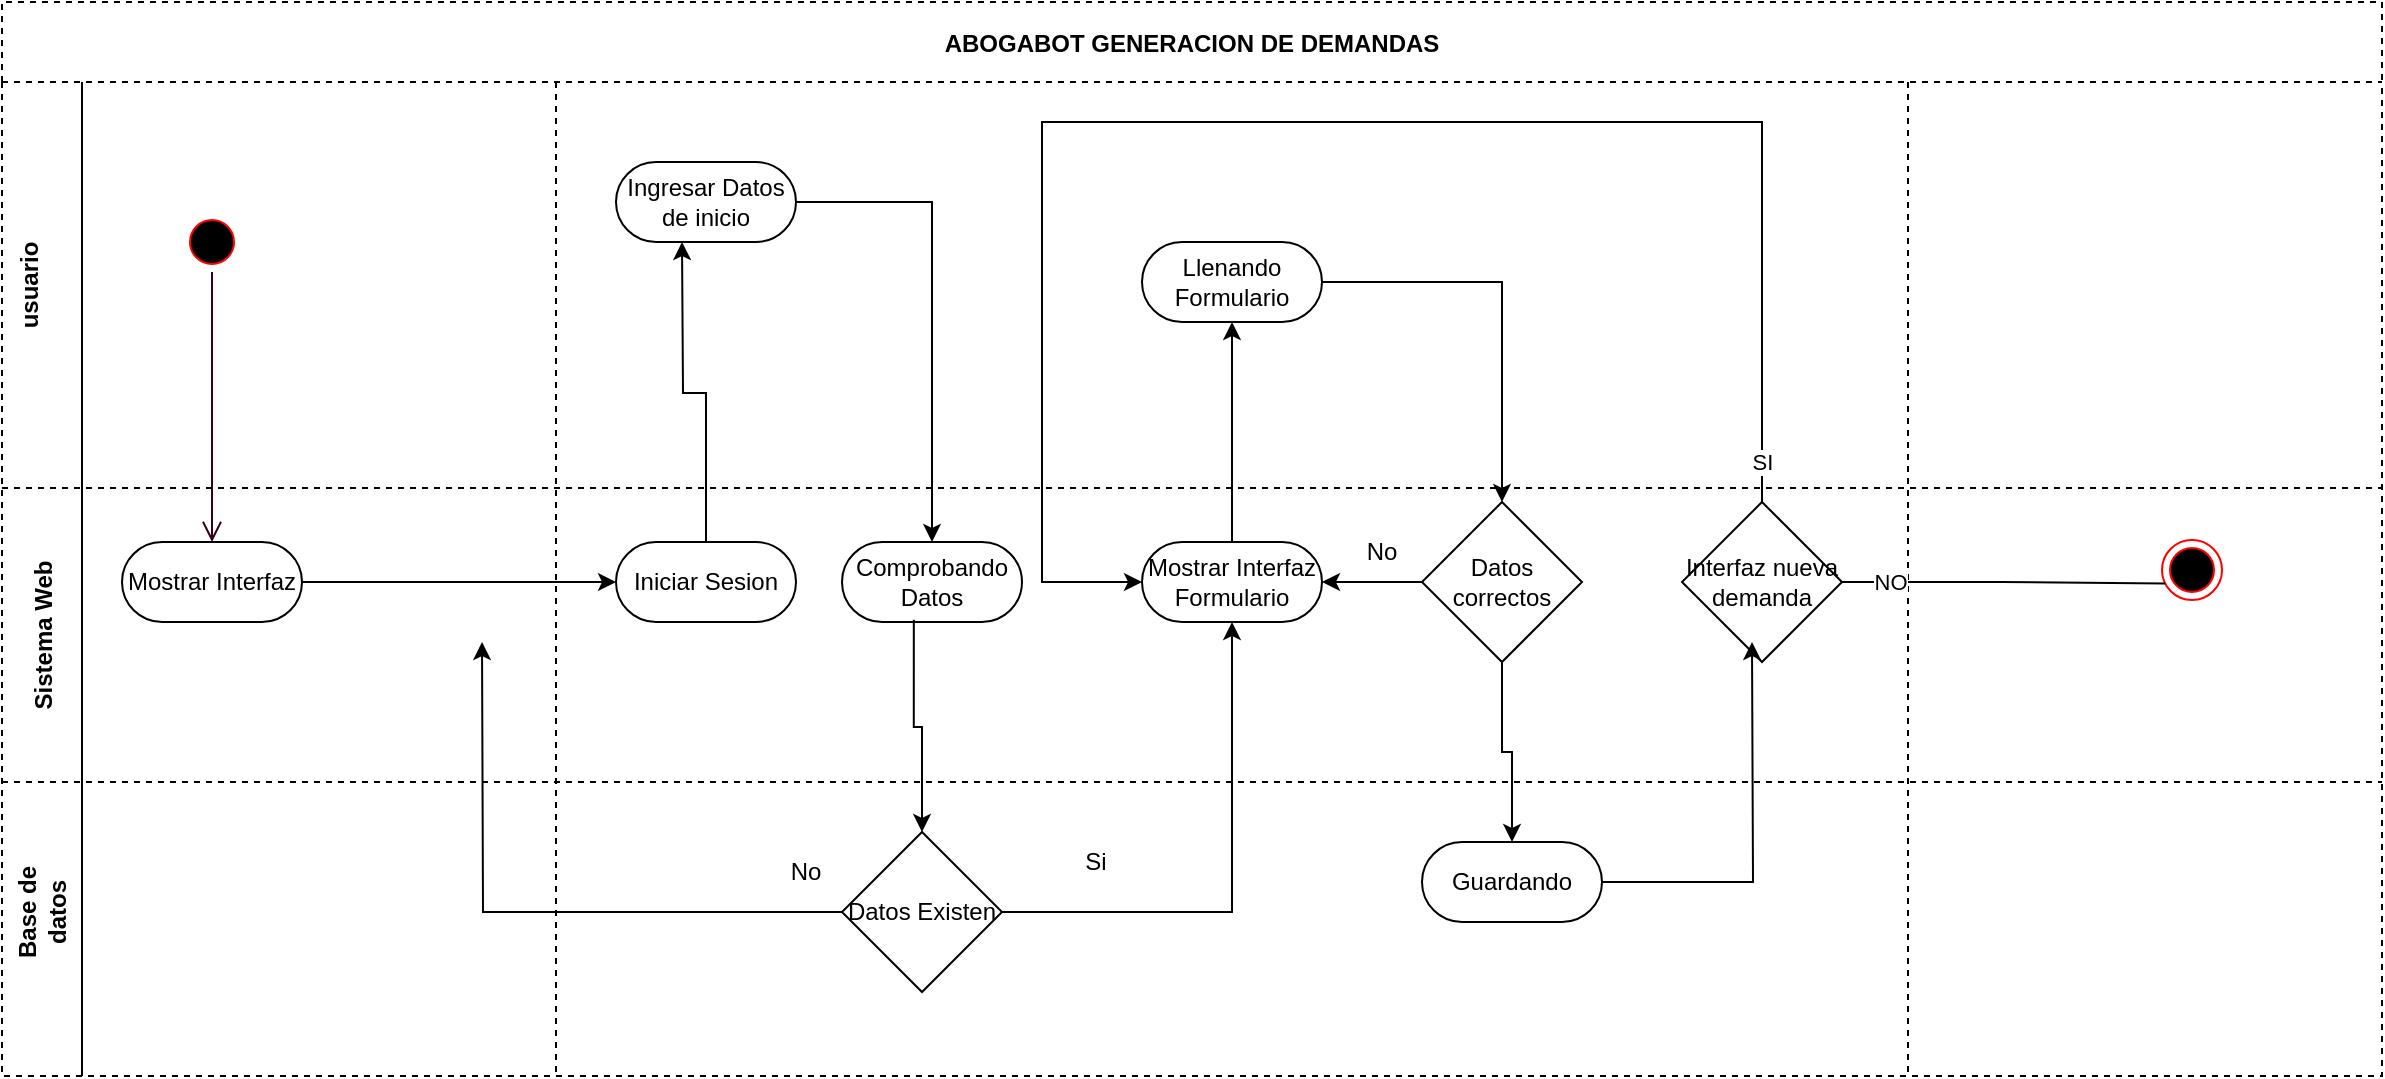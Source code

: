 <mxfile version="16.5.1" type="device"><diagram id="kgpKYQtTHZ0yAKxKKP6v" name="Page-1"><mxGraphModel dx="1483" dy="960" grid="0" gridSize="10" guides="0" tooltips="1" connect="1" arrows="1" fold="1" page="0" pageScale="1" pageWidth="850" pageHeight="1100" math="0" shadow="0"><root><mxCell id="0"/><mxCell id="1" parent="0"/><mxCell id="3nuBFxr9cyL0pnOWT2aG-1" value="ABOGABOT GENERACION DE DEMANDAS" style="shape=table;childLayout=tableLayout;startSize=40;collapsible=0;recursiveResize=0;expand=0;fillColor=none;fontStyle=1;dashed=1;" parent="1" vertex="1"><mxGeometry x="100" y="70" width="1190" height="537" as="geometry"/></mxCell><mxCell id="3nuBFxr9cyL0pnOWT2aG-3" value="usuario&#10;" style="shape=tableRow;horizontal=0;swimlaneHead=0;swimlaneBody=0;top=0;left=0;bottom=0;right=0;fillColor=none;points=[[0,0.5],[1,0.5]];portConstraint=eastwest;startSize=40;collapsible=0;recursiveResize=0;expand=0;fontStyle=1;" parent="3nuBFxr9cyL0pnOWT2aG-1" vertex="1"><mxGeometry y="40" width="1190" height="203" as="geometry"/></mxCell><mxCell id="3nuBFxr9cyL0pnOWT2aG-4" value="" style="swimlane;swimlaneHead=0;swimlaneBody=0;connectable=0;fillColor=none;startSize=0;collapsible=0;recursiveResize=0;expand=0;fontStyle=1;" parent="3nuBFxr9cyL0pnOWT2aG-3" vertex="1"><mxGeometry x="40" width="237" height="203" as="geometry"><mxRectangle width="237" height="203" as="alternateBounds"/></mxGeometry></mxCell><mxCell id="QU-PtfsVGDZ5Z1RFkRZ6-118" value="" style="ellipse;html=1;shape=startState;fillColor=#000000;strokeColor=#ff0000;" vertex="1" parent="3nuBFxr9cyL0pnOWT2aG-4"><mxGeometry x="50" y="65" width="30" height="30" as="geometry"/></mxCell><mxCell id="3nuBFxr9cyL0pnOWT2aG-8" value="" style="swimlane;swimlaneHead=0;swimlaneBody=0;connectable=0;fillColor=none;startSize=0;collapsible=0;recursiveResize=0;expand=0;fontStyle=1;" parent="3nuBFxr9cyL0pnOWT2aG-3" vertex="1"><mxGeometry x="277" width="676" height="203" as="geometry"><mxRectangle width="676" height="203" as="alternateBounds"/></mxGeometry></mxCell><mxCell id="QU-PtfsVGDZ5Z1RFkRZ6-44" value="Ingresar Datos de inicio" style="rounded=1;whiteSpace=wrap;html=1;arcSize=50;" vertex="1" parent="3nuBFxr9cyL0pnOWT2aG-8"><mxGeometry x="30" y="40" width="90" height="40" as="geometry"/></mxCell><mxCell id="QU-PtfsVGDZ5Z1RFkRZ6-60" value="Llenando Formulario" style="rounded=1;whiteSpace=wrap;html=1;arcSize=50;" vertex="1" parent="3nuBFxr9cyL0pnOWT2aG-8"><mxGeometry x="293" y="80" width="90" height="40" as="geometry"/></mxCell><mxCell id="3nuBFxr9cyL0pnOWT2aG-11" value="" style="swimlane;swimlaneHead=0;swimlaneBody=0;connectable=0;fillColor=none;startSize=0;collapsible=0;recursiveResize=0;expand=0;fontStyle=1;" parent="3nuBFxr9cyL0pnOWT2aG-3" vertex="1"><mxGeometry x="953" width="237" height="203" as="geometry"><mxRectangle width="237" height="203" as="alternateBounds"/></mxGeometry></mxCell><mxCell id="3nuBFxr9cyL0pnOWT2aG-15" value="Sistema Web" style="shape=tableRow;horizontal=0;swimlaneHead=0;swimlaneBody=0;top=0;left=0;bottom=0;right=0;fillColor=none;points=[[0,0.5],[1,0.5]];portConstraint=eastwest;startSize=40;collapsible=0;recursiveResize=0;expand=0;fontStyle=1;" parent="3nuBFxr9cyL0pnOWT2aG-1" vertex="1"><mxGeometry y="243" width="1190" height="147" as="geometry"/></mxCell><mxCell id="3nuBFxr9cyL0pnOWT2aG-16" value="" style="swimlane;swimlaneHead=0;swimlaneBody=0;connectable=0;fillColor=none;startSize=0;collapsible=0;recursiveResize=0;expand=0;fontStyle=1;" parent="3nuBFxr9cyL0pnOWT2aG-15" vertex="1"><mxGeometry x="40" width="237" height="147" as="geometry"><mxRectangle width="237" height="147" as="alternateBounds"/></mxGeometry></mxCell><mxCell id="QU-PtfsVGDZ5Z1RFkRZ6-9" value="Mostrar Interfaz" style="rounded=1;whiteSpace=wrap;html=1;arcSize=50;" vertex="1" parent="3nuBFxr9cyL0pnOWT2aG-16"><mxGeometry x="20" y="27" width="90" height="40" as="geometry"/></mxCell><mxCell id="3nuBFxr9cyL0pnOWT2aG-18" value="" style="swimlane;swimlaneHead=0;swimlaneBody=0;connectable=0;fillColor=none;startSize=0;collapsible=0;recursiveResize=0;expand=0;fontStyle=1;dashed=1;" parent="3nuBFxr9cyL0pnOWT2aG-15" vertex="1"><mxGeometry x="277" width="676" height="147" as="geometry"><mxRectangle width="676" height="147" as="alternateBounds"/></mxGeometry></mxCell><mxCell id="QU-PtfsVGDZ5Z1RFkRZ6-42" value="Iniciar Sesion" style="rounded=1;whiteSpace=wrap;html=1;arcSize=50;" vertex="1" parent="3nuBFxr9cyL0pnOWT2aG-18"><mxGeometry x="30" y="27" width="90" height="40" as="geometry"/></mxCell><mxCell id="QU-PtfsVGDZ5Z1RFkRZ6-57" value="Comprobando&lt;br&gt;Datos" style="rounded=1;whiteSpace=wrap;html=1;arcSize=50;" vertex="1" parent="3nuBFxr9cyL0pnOWT2aG-18"><mxGeometry x="143" y="27" width="90" height="40" as="geometry"/></mxCell><mxCell id="QU-PtfsVGDZ5Z1RFkRZ6-58" value="Mostrar Interfaz Formulario" style="rounded=1;whiteSpace=wrap;html=1;arcSize=50;" vertex="1" parent="3nuBFxr9cyL0pnOWT2aG-18"><mxGeometry x="293" y="27" width="90" height="40" as="geometry"/></mxCell><mxCell id="QU-PtfsVGDZ5Z1RFkRZ6-65" style="edgeStyle=orthogonalEdgeStyle;rounded=0;orthogonalLoop=1;jettySize=auto;html=1;exitX=0;exitY=0.5;exitDx=0;exitDy=0;" edge="1" parent="3nuBFxr9cyL0pnOWT2aG-18" source="QU-PtfsVGDZ5Z1RFkRZ6-63" target="QU-PtfsVGDZ5Z1RFkRZ6-58"><mxGeometry relative="1" as="geometry"/></mxCell><mxCell id="QU-PtfsVGDZ5Z1RFkRZ6-63" value="Datos correctos" style="rhombus;whiteSpace=wrap;html=1;" vertex="1" parent="3nuBFxr9cyL0pnOWT2aG-18"><mxGeometry x="433" y="7" width="80" height="80" as="geometry"/></mxCell><mxCell id="QU-PtfsVGDZ5Z1RFkRZ6-66" value="No" style="text;html=1;strokeColor=none;fillColor=none;align=center;verticalAlign=middle;whiteSpace=wrap;rounded=0;" vertex="1" parent="3nuBFxr9cyL0pnOWT2aG-18"><mxGeometry x="383" y="17" width="60" height="30" as="geometry"/></mxCell><mxCell id="QU-PtfsVGDZ5Z1RFkRZ6-108" value="Interfaz nueva demanda" style="rhombus;whiteSpace=wrap;html=1;" vertex="1" parent="3nuBFxr9cyL0pnOWT2aG-18"><mxGeometry x="563" y="7" width="80" height="80" as="geometry"/></mxCell><mxCell id="QU-PtfsVGDZ5Z1RFkRZ6-109" style="edgeStyle=orthogonalEdgeStyle;rounded=0;orthogonalLoop=1;jettySize=auto;html=1;entryX=0;entryY=0.5;entryDx=0;entryDy=0;" edge="1" parent="3nuBFxr9cyL0pnOWT2aG-18" source="QU-PtfsVGDZ5Z1RFkRZ6-108" target="QU-PtfsVGDZ5Z1RFkRZ6-58"><mxGeometry relative="1" as="geometry"><mxPoint x="243" y="-163" as="targetPoint"/><Array as="points"><mxPoint x="603" y="-183"/><mxPoint x="243" y="-183"/><mxPoint x="243" y="47"/></Array></mxGeometry></mxCell><mxCell id="QU-PtfsVGDZ5Z1RFkRZ6-111" value="SI" style="edgeLabel;html=1;align=center;verticalAlign=middle;resizable=0;points=[];" vertex="1" connectable="0" parent="QU-PtfsVGDZ5Z1RFkRZ6-109"><mxGeometry x="-0.705" relative="1" as="geometry"><mxPoint y="102" as="offset"/></mxGeometry></mxCell><mxCell id="3nuBFxr9cyL0pnOWT2aG-23" value="" style="swimlane;swimlaneHead=0;swimlaneBody=0;connectable=0;fillColor=none;startSize=0;collapsible=0;recursiveResize=0;expand=0;fontStyle=1;" parent="3nuBFxr9cyL0pnOWT2aG-15" vertex="1"><mxGeometry x="953" width="237" height="147" as="geometry"><mxRectangle width="237" height="147" as="alternateBounds"/></mxGeometry></mxCell><mxCell id="QU-PtfsVGDZ5Z1RFkRZ6-115" value="" style="ellipse;html=1;shape=endState;fillColor=#000000;strokeColor=#ff0000;" vertex="1" parent="3nuBFxr9cyL0pnOWT2aG-23"><mxGeometry x="127" y="26" width="30" height="30" as="geometry"/></mxCell><mxCell id="QU-PtfsVGDZ5Z1RFkRZ6-43" value="" style="edgeStyle=orthogonalEdgeStyle;rounded=0;orthogonalLoop=1;jettySize=auto;html=1;" edge="1" parent="3nuBFxr9cyL0pnOWT2aG-15" source="QU-PtfsVGDZ5Z1RFkRZ6-9" target="QU-PtfsVGDZ5Z1RFkRZ6-42"><mxGeometry relative="1" as="geometry"/></mxCell><mxCell id="QU-PtfsVGDZ5Z1RFkRZ6-116" value="" style="edgeStyle=orthogonalEdgeStyle;rounded=0;orthogonalLoop=1;jettySize=auto;html=1;entryX=0;entryY=0.75;entryDx=0;entryDy=0;endArrow=none;" edge="1" parent="3nuBFxr9cyL0pnOWT2aG-15" source="QU-PtfsVGDZ5Z1RFkRZ6-108" target="QU-PtfsVGDZ5Z1RFkRZ6-115"><mxGeometry relative="1" as="geometry"><mxPoint x="1973" y="360" as="sourcePoint"/><mxPoint x="2079.5" y="396.5" as="targetPoint"/></mxGeometry></mxCell><mxCell id="QU-PtfsVGDZ5Z1RFkRZ6-120" value="NO" style="edgeLabel;html=1;align=center;verticalAlign=middle;resizable=0;points=[];" vertex="1" connectable="0" parent="QU-PtfsVGDZ5Z1RFkRZ6-116"><mxGeometry x="-0.71" relative="1" as="geometry"><mxPoint as="offset"/></mxGeometry></mxCell><mxCell id="QU-PtfsVGDZ5Z1RFkRZ6-4" style="shape=tableRow;horizontal=0;swimlaneHead=0;swimlaneBody=0;top=0;left=0;bottom=0;right=0;fillColor=none;points=[[0,0.5],[1,0.5]];portConstraint=eastwest;startSize=40;collapsible=0;recursiveResize=0;expand=0;fontStyle=1;" vertex="1" parent="3nuBFxr9cyL0pnOWT2aG-1"><mxGeometry y="390" width="1190" height="147" as="geometry"/></mxCell><mxCell id="QU-PtfsVGDZ5Z1RFkRZ6-5" value="" style="swimlane;swimlaneHead=0;swimlaneBody=0;connectable=0;fillColor=none;startSize=0;collapsible=0;recursiveResize=0;expand=0;fontStyle=1;" vertex="1" parent="QU-PtfsVGDZ5Z1RFkRZ6-4"><mxGeometry x="40" width="237" height="147" as="geometry"><mxRectangle width="237" height="147" as="alternateBounds"/></mxGeometry></mxCell><mxCell id="QU-PtfsVGDZ5Z1RFkRZ6-6" value="" style="swimlane;swimlaneHead=0;swimlaneBody=0;connectable=0;fillColor=none;startSize=0;collapsible=0;recursiveResize=0;expand=0;fontStyle=1;dashed=1;" vertex="1" parent="QU-PtfsVGDZ5Z1RFkRZ6-4"><mxGeometry x="277" width="676" height="147" as="geometry"><mxRectangle width="676" height="147" as="alternateBounds"/></mxGeometry></mxCell><mxCell id="QU-PtfsVGDZ5Z1RFkRZ6-50" value="Datos Existen" style="rhombus;whiteSpace=wrap;html=1;" vertex="1" parent="QU-PtfsVGDZ5Z1RFkRZ6-6"><mxGeometry x="143" y="25" width="80" height="80" as="geometry"/></mxCell><mxCell id="QU-PtfsVGDZ5Z1RFkRZ6-54" value="No" style="text;html=1;strokeColor=none;fillColor=none;align=center;verticalAlign=middle;whiteSpace=wrap;rounded=0;" vertex="1" parent="QU-PtfsVGDZ5Z1RFkRZ6-6"><mxGeometry x="95" y="30" width="60" height="30" as="geometry"/></mxCell><mxCell id="QU-PtfsVGDZ5Z1RFkRZ6-55" value="Si" style="text;html=1;strokeColor=none;fillColor=none;align=center;verticalAlign=middle;whiteSpace=wrap;rounded=0;" vertex="1" parent="QU-PtfsVGDZ5Z1RFkRZ6-6"><mxGeometry x="240" y="25" width="60" height="30" as="geometry"/></mxCell><mxCell id="QU-PtfsVGDZ5Z1RFkRZ6-68" value="Guardando" style="rounded=1;whiteSpace=wrap;html=1;arcSize=50;" vertex="1" parent="QU-PtfsVGDZ5Z1RFkRZ6-6"><mxGeometry x="433" y="30" width="90" height="40" as="geometry"/></mxCell><mxCell id="QU-PtfsVGDZ5Z1RFkRZ6-7" value="" style="swimlane;swimlaneHead=0;swimlaneBody=0;connectable=0;fillColor=none;startSize=0;collapsible=0;recursiveResize=0;expand=0;fontStyle=1;" vertex="1" parent="QU-PtfsVGDZ5Z1RFkRZ6-4"><mxGeometry x="953" width="237" height="147" as="geometry"><mxRectangle width="237" height="147" as="alternateBounds"/></mxGeometry></mxCell><mxCell id="QU-PtfsVGDZ5Z1RFkRZ6-49" value="" style="edgeStyle=orthogonalEdgeStyle;rounded=0;orthogonalLoop=1;jettySize=auto;html=1;entryX=0.5;entryY=0;entryDx=0;entryDy=0;exitX=0.399;exitY=0.972;exitDx=0;exitDy=0;exitPerimeter=0;" edge="1" parent="3nuBFxr9cyL0pnOWT2aG-1" source="QU-PtfsVGDZ5Z1RFkRZ6-57" target="QU-PtfsVGDZ5Z1RFkRZ6-50"><mxGeometry relative="1" as="geometry"><mxPoint x="375" y="310" as="sourcePoint"/><mxPoint x="380" y="410" as="targetPoint"/></mxGeometry></mxCell><mxCell id="QU-PtfsVGDZ5Z1RFkRZ6-59" style="edgeStyle=orthogonalEdgeStyle;rounded=0;orthogonalLoop=1;jettySize=auto;html=1;entryX=0.5;entryY=1;entryDx=0;entryDy=0;" edge="1" parent="3nuBFxr9cyL0pnOWT2aG-1" source="QU-PtfsVGDZ5Z1RFkRZ6-50" target="QU-PtfsVGDZ5Z1RFkRZ6-58"><mxGeometry relative="1" as="geometry"><mxPoint x="580" y="320" as="targetPoint"/></mxGeometry></mxCell><mxCell id="QU-PtfsVGDZ5Z1RFkRZ6-46" style="edgeStyle=orthogonalEdgeStyle;rounded=0;orthogonalLoop=1;jettySize=auto;html=1;entryX=0.5;entryY=0;entryDx=0;entryDy=0;" edge="1" parent="3nuBFxr9cyL0pnOWT2aG-1" source="QU-PtfsVGDZ5Z1RFkRZ6-44" target="QU-PtfsVGDZ5Z1RFkRZ6-57"><mxGeometry relative="1" as="geometry"><mxPoint x="380" y="270" as="targetPoint"/></mxGeometry></mxCell><mxCell id="QU-PtfsVGDZ5Z1RFkRZ6-61" style="edgeStyle=orthogonalEdgeStyle;rounded=0;orthogonalLoop=1;jettySize=auto;html=1;entryX=0.5;entryY=1;entryDx=0;entryDy=0;" edge="1" parent="3nuBFxr9cyL0pnOWT2aG-1" source="QU-PtfsVGDZ5Z1RFkRZ6-58" target="QU-PtfsVGDZ5Z1RFkRZ6-60"><mxGeometry relative="1" as="geometry"/></mxCell><mxCell id="QU-PtfsVGDZ5Z1RFkRZ6-64" style="edgeStyle=orthogonalEdgeStyle;rounded=0;orthogonalLoop=1;jettySize=auto;html=1;entryX=0.5;entryY=0;entryDx=0;entryDy=0;" edge="1" parent="3nuBFxr9cyL0pnOWT2aG-1" source="QU-PtfsVGDZ5Z1RFkRZ6-60" target="QU-PtfsVGDZ5Z1RFkRZ6-63"><mxGeometry relative="1" as="geometry"/></mxCell><mxCell id="QU-PtfsVGDZ5Z1RFkRZ6-69" style="edgeStyle=orthogonalEdgeStyle;rounded=0;orthogonalLoop=1;jettySize=auto;html=1;entryX=0.5;entryY=0;entryDx=0;entryDy=0;" edge="1" parent="3nuBFxr9cyL0pnOWT2aG-1" source="QU-PtfsVGDZ5Z1RFkRZ6-63" target="QU-PtfsVGDZ5Z1RFkRZ6-68"><mxGeometry relative="1" as="geometry"/></mxCell><mxCell id="QU-PtfsVGDZ5Z1RFkRZ6-106" style="edgeStyle=orthogonalEdgeStyle;rounded=0;orthogonalLoop=1;jettySize=auto;html=1;entryX=0.5;entryY=1;entryDx=0;entryDy=0;" edge="1" parent="3nuBFxr9cyL0pnOWT2aG-1" source="QU-PtfsVGDZ5Z1RFkRZ6-68"><mxGeometry relative="1" as="geometry"><mxPoint x="875" y="320" as="targetPoint"/></mxGeometry></mxCell><mxCell id="QU-PtfsVGDZ5Z1RFkRZ6-119" value="" style="edgeStyle=orthogonalEdgeStyle;html=1;verticalAlign=bottom;endArrow=open;endSize=8;strokeColor=#33001A;rounded=0;entryX=0.5;entryY=0;entryDx=0;entryDy=0;" edge="1" source="QU-PtfsVGDZ5Z1RFkRZ6-118" parent="3nuBFxr9cyL0pnOWT2aG-1" target="QU-PtfsVGDZ5Z1RFkRZ6-9"><mxGeometry relative="1" as="geometry"><mxPoint x="105" y="195" as="targetPoint"/><Array as="points"><mxPoint x="105" y="204"/><mxPoint x="105" y="204"/></Array></mxGeometry></mxCell><mxCell id="QU-PtfsVGDZ5Z1RFkRZ6-8" value="&lt;b&gt;Base de datos&lt;/b&gt;" style="text;html=1;strokeColor=none;fillColor=none;align=center;verticalAlign=middle;whiteSpace=wrap;rounded=0;rotation=-90;" vertex="1" parent="1"><mxGeometry x="90" y="510" width="60" height="30" as="geometry"/></mxCell><mxCell id="QU-PtfsVGDZ5Z1RFkRZ6-45" style="edgeStyle=orthogonalEdgeStyle;rounded=0;orthogonalLoop=1;jettySize=auto;html=1;" edge="1" parent="1" source="QU-PtfsVGDZ5Z1RFkRZ6-42"><mxGeometry relative="1" as="geometry"><mxPoint x="440" y="190" as="targetPoint"/></mxGeometry></mxCell><mxCell id="QU-PtfsVGDZ5Z1RFkRZ6-51" style="edgeStyle=orthogonalEdgeStyle;rounded=0;orthogonalLoop=1;jettySize=auto;html=1;" edge="1" parent="1" source="QU-PtfsVGDZ5Z1RFkRZ6-50"><mxGeometry relative="1" as="geometry"><mxPoint x="340" y="390" as="targetPoint"/></mxGeometry></mxCell></root></mxGraphModel></diagram></mxfile>